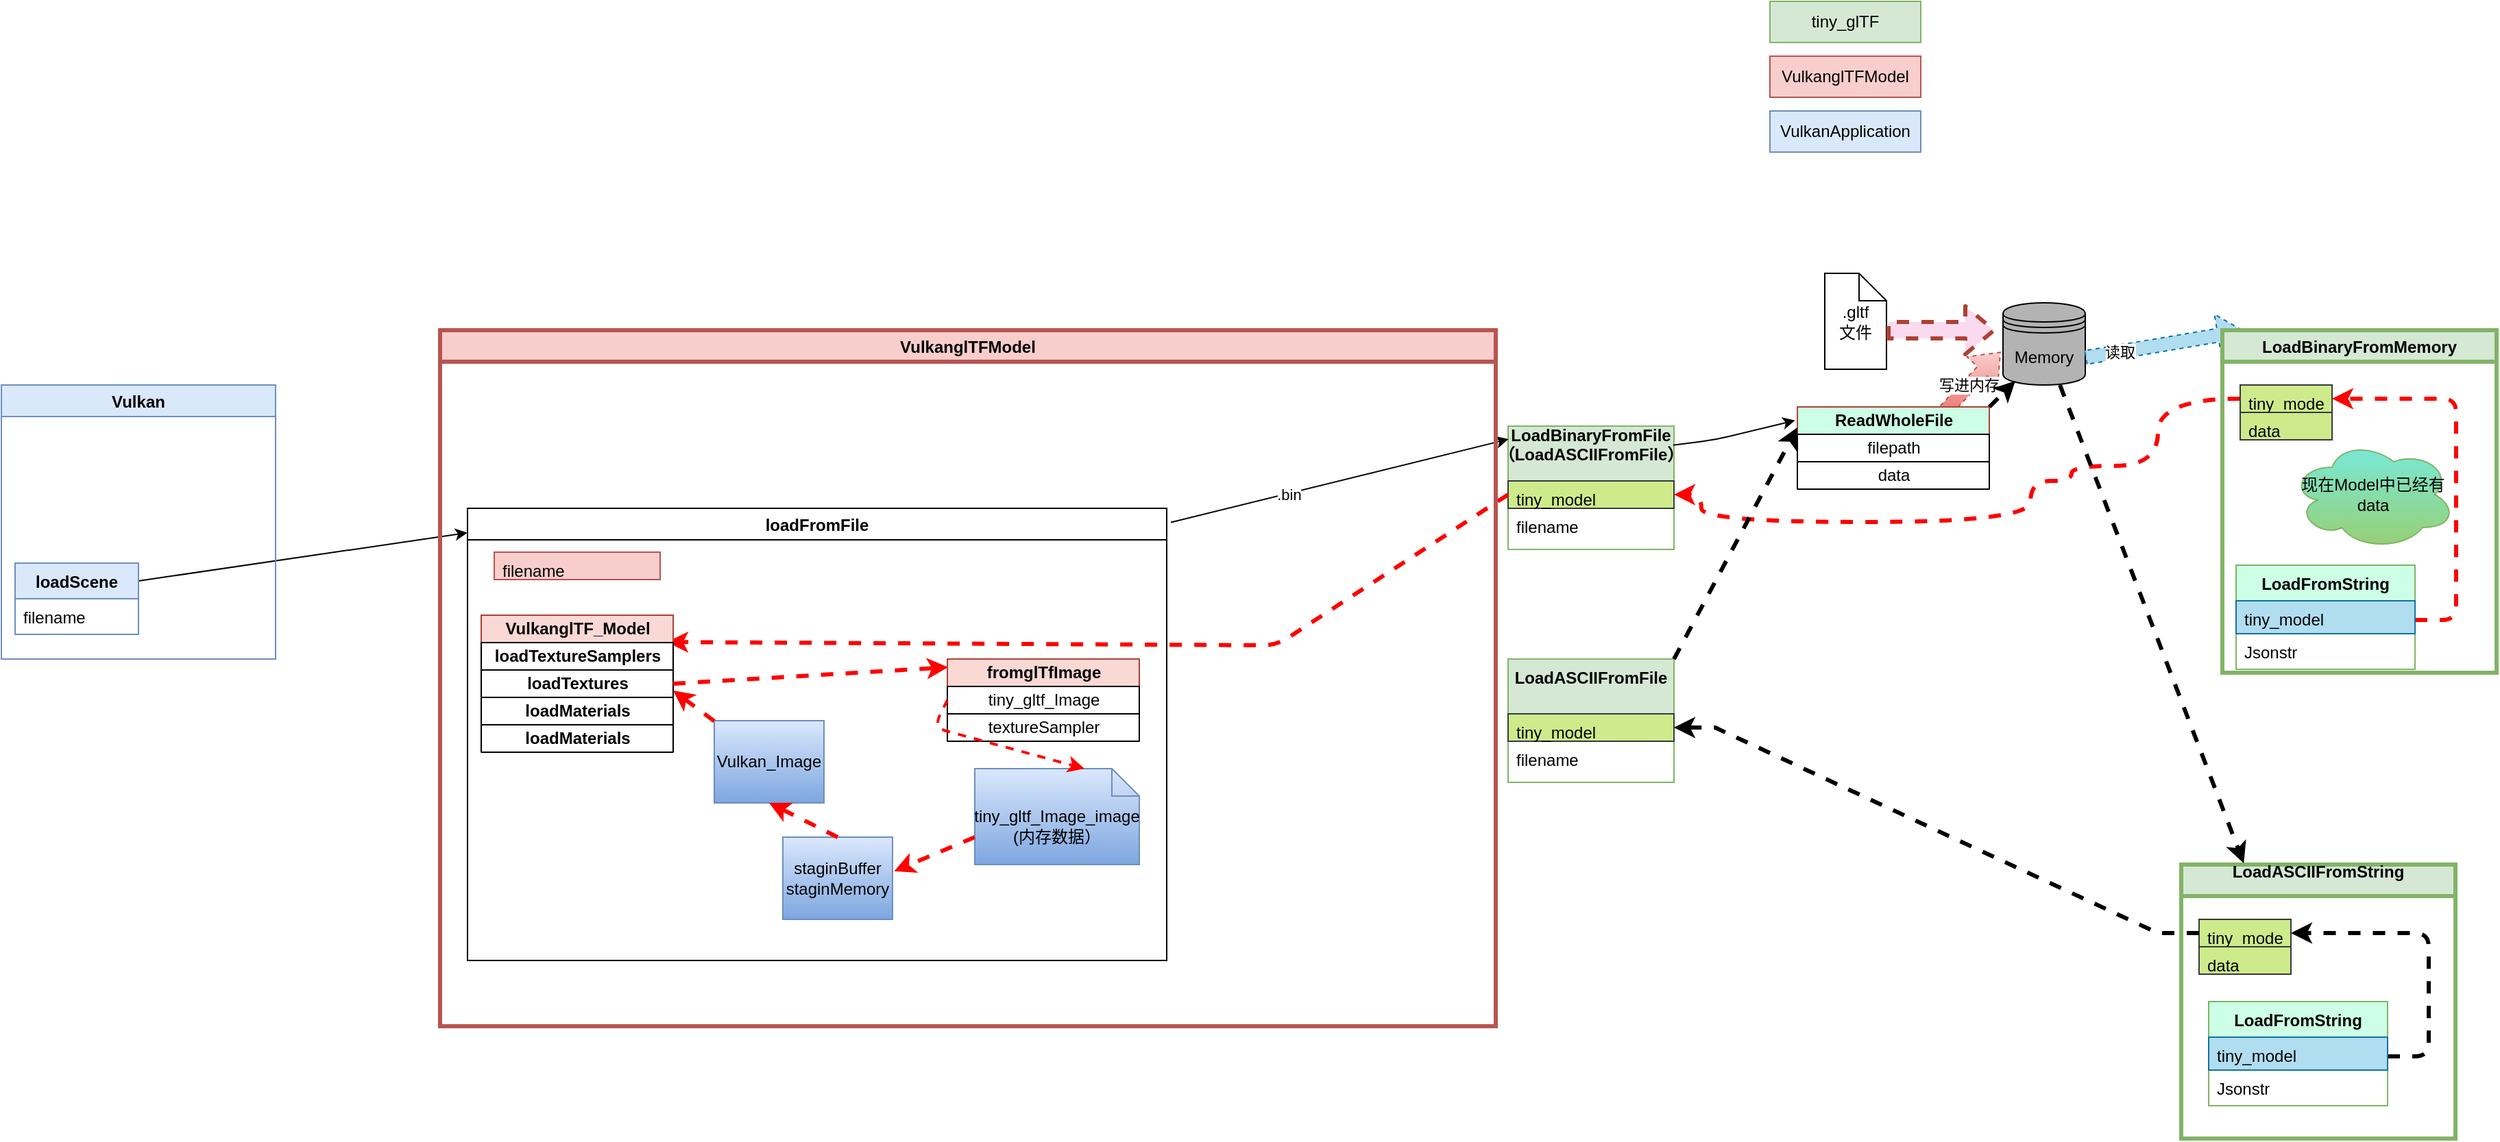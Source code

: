 <mxfile version="13.9.9" type="github">
  <diagram id="CM0YxYGdWrZJXT51vlk3" name="第 1 页">
    <mxGraphModel dx="1761" dy="479" grid="1" gridSize="10" guides="1" tooltips="1" connect="1" arrows="1" fold="1" page="1" pageScale="1" pageWidth="827" pageHeight="1169" math="0" shadow="0">
      <root>
        <mxCell id="0" />
        <mxCell id="1" parent="0" />
        <mxCell id="faCQXywONK161ndu06By-3" value="LoadBinaryFromFile&#xa;（LoadASCIIFromFile）&#xa;" style="swimlane;fontStyle=1;childLayout=stackLayout;horizontal=1;startSize=40;fillColor=#d5e8d4;horizontalStack=0;resizeParent=1;resizeParentMax=0;resizeLast=0;collapsible=1;marginBottom=0;strokeColor=#82b366;" parent="1" vertex="1">
          <mxGeometry x="339" y="310" width="121" height="90" as="geometry">
            <mxRectangle x="310" y="306" width="150" height="30" as="alternateBounds" />
          </mxGeometry>
        </mxCell>
        <mxCell id="faCQXywONK161ndu06By-4" value="tiny_model" style="text;strokeColor=#36393d;fillColor=#cdeb8b;align=left;verticalAlign=top;spacingLeft=4;spacingRight=4;overflow=hidden;rotatable=0;points=[[0,0.5],[1,0.5]];portConstraint=eastwest;" parent="faCQXywONK161ndu06By-3" vertex="1">
          <mxGeometry y="40" width="121" height="20" as="geometry" />
        </mxCell>
        <mxCell id="faCQXywONK161ndu06By-5" value="filename" style="text;strokeColor=none;fillColor=none;align=left;verticalAlign=top;spacingLeft=4;spacingRight=4;overflow=hidden;rotatable=0;points=[[0,0.5],[1,0.5]];portConstraint=eastwest;" parent="faCQXywONK161ndu06By-3" vertex="1">
          <mxGeometry y="60" width="121" height="30" as="geometry" />
        </mxCell>
        <mxCell id="faCQXywONK161ndu06By-13" value="" style="endArrow=classic;html=1;entryX=-0.017;entryY=0.151;entryDx=0;entryDy=0;entryPerimeter=0;exitX=0.995;exitY=0.154;exitDx=0;exitDy=0;exitPerimeter=0;" parent="1" source="faCQXywONK161ndu06By-3" edge="1">
          <mxGeometry width="50" height="50" relative="1" as="geometry">
            <mxPoint x="470" y="310" as="sourcePoint" />
            <mxPoint x="548.3" y="305.852" as="targetPoint" />
            <Array as="points">
              <mxPoint x="490" y="320" />
            </Array>
          </mxGeometry>
        </mxCell>
        <mxCell id="faCQXywONK161ndu06By-18" value="tiny_glTF" style="rounded=0;whiteSpace=wrap;html=1;fillColor=#d5e8d4;strokeColor=#82b366;" parent="1" vertex="1">
          <mxGeometry x="530" width="110" height="30" as="geometry" />
        </mxCell>
        <mxCell id="faCQXywONK161ndu06By-19" value="VulkanglTFModel" style="rounded=0;whiteSpace=wrap;html=1;fillColor=#f8cecc;strokeColor=#b85450;" parent="1" vertex="1">
          <mxGeometry x="530" y="40" width="110" height="30" as="geometry" />
        </mxCell>
        <mxCell id="faCQXywONK161ndu06By-20" value="VulkanApplication" style="rounded=0;whiteSpace=wrap;html=1;fillColor=#dae8fc;strokeColor=#6c8ebf;" parent="1" vertex="1">
          <mxGeometry x="530" y="80" width="110" height="30" as="geometry" />
        </mxCell>
        <mxCell id="faCQXywONK161ndu06By-25" value="" style="endArrow=classic;html=1;entryX=0;entryY=0.054;entryDx=0;entryDy=0;entryPerimeter=0;exitX=1;exitY=0.25;exitDx=0;exitDy=0;" parent="1" source="faCQXywONK161ndu06By-21" target="ajMnAxzSyxpKC6vZ1B0v-7" edge="1">
          <mxGeometry width="50" height="50" relative="1" as="geometry">
            <mxPoint x="120" y="367" as="sourcePoint" />
            <mxPoint x="-149.23" y="176.968" as="targetPoint" />
          </mxGeometry>
        </mxCell>
        <mxCell id="faCQXywONK161ndu06By-26" value="" style="endArrow=classic;html=1;entryX=0.003;entryY=0.106;entryDx=0;entryDy=0;entryPerimeter=0;exitX=1.006;exitY=0.031;exitDx=0;exitDy=0;exitPerimeter=0;" parent="1" source="ajMnAxzSyxpKC6vZ1B0v-7" target="faCQXywONK161ndu06By-3" edge="1">
          <mxGeometry width="50" height="50" relative="1" as="geometry">
            <mxPoint x="-40" y="183.0" as="sourcePoint" />
            <mxPoint x="330" y="283" as="targetPoint" />
          </mxGeometry>
        </mxCell>
        <mxCell id="faCQXywONK161ndu06By-32" value=".bin" style="edgeLabel;html=1;align=center;verticalAlign=middle;resizable=0;points=[];" parent="faCQXywONK161ndu06By-26" vertex="1" connectable="0">
          <mxGeometry x="-0.306" y="-1" relative="1" as="geometry">
            <mxPoint as="offset" />
          </mxGeometry>
        </mxCell>
        <mxCell id="faCQXywONK161ndu06By-33" value="Memory" style="shape=datastore;whiteSpace=wrap;html=1;fillColor=#B3B3B3;" parent="1" vertex="1">
          <mxGeometry x="700" y="220" width="60" height="60" as="geometry" />
        </mxCell>
        <mxCell id="faCQXywONK161ndu06By-34" value="写进内存" style="shape=flexArrow;endArrow=classic;html=1;dashed=1;strokeColor=#b85450;entryX=-0.028;entryY=0.597;entryDx=0;entryDy=0;entryPerimeter=0;exitX=1.021;exitY=0.131;exitDx=0;exitDy=0;exitPerimeter=0;gradientColor=#ea6b66;fillColor=#f8cecc;" parent="1" target="faCQXywONK161ndu06By-33" edge="1">
          <mxGeometry width="50" height="50" relative="1" as="geometry">
            <mxPoint x="652.1" y="304.812" as="sourcePoint" />
            <mxPoint x="700" y="248" as="targetPoint" />
          </mxGeometry>
        </mxCell>
        <mxCell id="faCQXywONK161ndu06By-38" value="" style="shape=flexArrow;endArrow=classic;html=1;dashed=1;strokeColor=#10739e;entryX=0.08;entryY=0.002;entryDx=0;entryDy=0;entryPerimeter=0;fillColor=#b1ddf0;" parent="1" target="ajMnAxzSyxpKC6vZ1B0v-31" edge="1">
          <mxGeometry width="50" height="50" relative="1" as="geometry">
            <mxPoint x="760" y="260" as="sourcePoint" />
            <mxPoint x="799.76" y="297.92" as="targetPoint" />
          </mxGeometry>
        </mxCell>
        <mxCell id="faCQXywONK161ndu06By-39" value="读取" style="edgeLabel;html=1;align=center;verticalAlign=middle;resizable=0;points=[];" parent="faCQXywONK161ndu06By-38" vertex="1" connectable="0">
          <mxGeometry x="-0.565" relative="1" as="geometry">
            <mxPoint as="offset" />
          </mxGeometry>
        </mxCell>
        <mxCell id="faCQXywONK161ndu06By-47" value="" style="endArrow=classic;html=1;dashed=1;strokeColor=#FF0000;exitX=0;exitY=0.5;exitDx=0;exitDy=0;strokeWidth=3;entryX=0.968;entryY=0.196;entryDx=0;entryDy=0;entryPerimeter=0;" parent="1" source="faCQXywONK161ndu06By-4" target="faCQXywONK161ndu06By-42" edge="1">
          <mxGeometry width="50" height="50" relative="1" as="geometry">
            <mxPoint x="100" y="530" as="sourcePoint" />
            <mxPoint x="150" y="480" as="targetPoint" />
            <Array as="points">
              <mxPoint x="170" y="470" />
            </Array>
          </mxGeometry>
        </mxCell>
        <mxCell id="faCQXywONK161ndu06By-53" value=".gltf&lt;br&gt;文件" style="shape=note;size=20;whiteSpace=wrap;html=1;" parent="1" vertex="1">
          <mxGeometry x="570" y="198.5" width="45" height="70" as="geometry" />
        </mxCell>
        <mxCell id="faCQXywONK161ndu06By-61" value="" style="shape=flexArrow;endArrow=classic;html=1;dashed=1;strokeColor=#ae4132;strokeWidth=3;fillColor=#FADAEE;" parent="1" edge="1">
          <mxGeometry width="50" height="50" relative="1" as="geometry">
            <mxPoint x="615" y="240" as="sourcePoint" />
            <mxPoint x="695" y="240" as="targetPoint" />
          </mxGeometry>
        </mxCell>
        <mxCell id="faCQXywONK161ndu06By-82" value="ReadWholeFile" style="swimlane;html=1;childLayout=stackLayout;resizeParent=1;resizeParentMax=0;horizontal=1;startSize=20;horizontalStack=0;strokeColor=#ae4132;fillColor=#CCFFE6;" parent="1" vertex="1">
          <mxGeometry x="550" y="296" width="140" height="60" as="geometry" />
        </mxCell>
        <mxCell id="faCQXywONK161ndu06By-83" value="&lt;span style=&quot;font-weight: 400 ; text-align: left&quot;&gt;filepath&lt;/span&gt;" style="swimlane;html=1;startSize=20;horizontal=0;" parent="faCQXywONK161ndu06By-82" vertex="1" collapsed="1">
          <mxGeometry y="20" width="140" height="20" as="geometry">
            <mxRectangle y="20" width="210" height="120" as="alternateBounds" />
          </mxGeometry>
        </mxCell>
        <mxCell id="faCQXywONK161ndu06By-84" value="&lt;span style=&quot;font-weight: normal&quot;&gt;data&lt;/span&gt;" style="swimlane;html=1;startSize=20;horizontal=0;" parent="faCQXywONK161ndu06By-82" vertex="1" collapsed="1">
          <mxGeometry y="40" width="140" height="20" as="geometry">
            <mxRectangle y="40" width="210" height="120" as="alternateBounds" />
          </mxGeometry>
        </mxCell>
        <mxCell id="faCQXywONK161ndu06By-88" value="" style="endArrow=classic;html=1;dashed=1;edgeStyle=orthogonalEdgeStyle;curved=1;strokeColor=#FF0000;strokeWidth=3;exitX=0;exitY=0.5;exitDx=0;exitDy=0;entryX=1;entryY=0.5;entryDx=0;entryDy=0;" parent="1" source="ajMnAxzSyxpKC6vZ1B0v-32" target="faCQXywONK161ndu06By-4" edge="1">
          <mxGeometry width="50" height="50" relative="1" as="geometry">
            <mxPoint x="790" y="339" as="sourcePoint" />
            <mxPoint x="690" y="344.49" as="targetPoint" />
            <Array as="points">
              <mxPoint x="813" y="339" />
              <mxPoint x="750" y="339" />
              <mxPoint x="750" y="350" />
              <mxPoint x="720" y="350" />
              <mxPoint x="720" y="380" />
              <mxPoint x="480" y="380" />
              <mxPoint x="480" y="360" />
            </Array>
          </mxGeometry>
        </mxCell>
        <mxCell id="ajMnAxzSyxpKC6vZ1B0v-1" value="Vulkan" style="swimlane;fillColor=#dae8fc;strokeColor=#6c8ebf;" vertex="1" parent="1">
          <mxGeometry x="-760" y="280" width="200" height="200" as="geometry" />
        </mxCell>
        <mxCell id="faCQXywONK161ndu06By-21" value="loadScene" style="swimlane;fontStyle=1;childLayout=stackLayout;horizontal=1;startSize=26;fillColor=#dae8fc;horizontalStack=0;resizeParent=1;resizeParentMax=0;resizeLast=0;collapsible=1;marginBottom=0;strokeColor=#6c8ebf;" parent="ajMnAxzSyxpKC6vZ1B0v-1" vertex="1">
          <mxGeometry x="10" y="130" width="90" height="52" as="geometry" />
        </mxCell>
        <mxCell id="faCQXywONK161ndu06By-22" value="filename" style="text;strokeColor=none;fillColor=none;align=left;verticalAlign=top;spacingLeft=4;spacingRight=4;overflow=hidden;rotatable=0;points=[[0,0.5],[1,0.5]];portConstraint=eastwest;" parent="faCQXywONK161ndu06By-21" vertex="1">
          <mxGeometry y="26" width="90" height="26" as="geometry" />
        </mxCell>
        <mxCell id="ajMnAxzSyxpKC6vZ1B0v-2" value="VulkanglTFModel" style="swimlane;startSize=23;fillColor=#f8cecc;strokeColor=#b85450;strokeWidth=3;" vertex="1" parent="1">
          <mxGeometry x="-440" y="240" width="770" height="508" as="geometry">
            <mxRectangle x="-200" y="310" width="130" height="23" as="alternateBounds" />
          </mxGeometry>
        </mxCell>
        <mxCell id="ajMnAxzSyxpKC6vZ1B0v-7" value="loadFromFile" style="swimlane;" vertex="1" parent="ajMnAxzSyxpKC6vZ1B0v-2">
          <mxGeometry x="20" y="130" width="510" height="330" as="geometry" />
        </mxCell>
        <mxCell id="faCQXywONK161ndu06By-42" value="VulkanglTF_Model" style="swimlane;html=1;childLayout=stackLayout;resizeParent=1;resizeParentMax=0;horizontal=1;startSize=20;horizontalStack=0;fillColor=#fad9d5;strokeColor=#ae4132;" parent="ajMnAxzSyxpKC6vZ1B0v-7" vertex="1">
          <mxGeometry x="10" y="78" width="140" height="100" as="geometry">
            <mxRectangle x="10" y="480" width="140" height="20" as="alternateBounds" />
          </mxGeometry>
        </mxCell>
        <mxCell id="faCQXywONK161ndu06By-43" value="loadTextureSamplers" style="swimlane;html=1;startSize=20;horizontal=0;" parent="faCQXywONK161ndu06By-42" vertex="1" collapsed="1">
          <mxGeometry y="20" width="140" height="20" as="geometry">
            <mxRectangle y="20" width="210" height="120" as="alternateBounds" />
          </mxGeometry>
        </mxCell>
        <mxCell id="faCQXywONK161ndu06By-44" value="loadTextures" style="swimlane;html=1;startSize=20;horizontal=0;" parent="faCQXywONK161ndu06By-42" vertex="1" collapsed="1">
          <mxGeometry y="40" width="140" height="20" as="geometry">
            <mxRectangle y="40" width="140" height="120" as="alternateBounds" />
          </mxGeometry>
        </mxCell>
        <mxCell id="faCQXywONK161ndu06By-45" value="loadMaterials" style="swimlane;html=1;startSize=20;horizontal=0;" parent="faCQXywONK161ndu06By-42" vertex="1" collapsed="1">
          <mxGeometry y="60" width="140" height="20" as="geometry">
            <mxRectangle y="60" width="140" height="120" as="alternateBounds" />
          </mxGeometry>
        </mxCell>
        <mxCell id="faCQXywONK161ndu06By-51" value="loadMaterials" style="swimlane;html=1;startSize=20;horizontal=0;" parent="faCQXywONK161ndu06By-42" vertex="1" collapsed="1">
          <mxGeometry y="80" width="140" height="20" as="geometry">
            <mxRectangle y="60" width="140" height="120" as="alternateBounds" />
          </mxGeometry>
        </mxCell>
        <mxCell id="ajMnAxzSyxpKC6vZ1B0v-6" value="filename" style="text;strokeColor=#b85450;fillColor=#f8cecc;align=left;verticalAlign=top;spacingLeft=4;spacingRight=4;overflow=hidden;rotatable=0;points=[[0,0.5],[1,0.5]];portConstraint=eastwest;" vertex="1" parent="ajMnAxzSyxpKC6vZ1B0v-7">
          <mxGeometry x="19.5" y="32" width="121" height="20" as="geometry" />
        </mxCell>
        <mxCell id="faCQXywONK161ndu06By-106" value="Vulkan_Image" style="rounded=0;whiteSpace=wrap;html=1;fillColor=#dae8fc;gradientColor=#7ea6e0;strokeColor=#6c8ebf;" parent="ajMnAxzSyxpKC6vZ1B0v-7" vertex="1">
          <mxGeometry x="180" y="155" width="80" height="60" as="geometry" />
        </mxCell>
        <mxCell id="faCQXywONK161ndu06By-109" value="" style="endArrow=classic;html=1;strokeWidth=3;fillColor=#fff2cc;entryX=1;entryY=0.75;entryDx=0;entryDy=0;gradientColor=#ffd966;dashed=1;strokeColor=#FF0000;" parent="ajMnAxzSyxpKC6vZ1B0v-7" source="faCQXywONK161ndu06By-106" target="faCQXywONK161ndu06By-44" edge="1">
          <mxGeometry width="50" height="50" relative="1" as="geometry">
            <mxPoint x="420" y="170" as="sourcePoint" />
            <mxPoint x="470" y="120" as="targetPoint" />
          </mxGeometry>
        </mxCell>
        <mxCell id="faCQXywONK161ndu06By-100" value="staginBuffer&lt;br&gt;staginMemory" style="rounded=0;whiteSpace=wrap;html=1;fillColor=#dae8fc;gradientColor=#7ea6e0;strokeColor=#6c8ebf;" parent="ajMnAxzSyxpKC6vZ1B0v-7" vertex="1">
          <mxGeometry x="230" y="240" width="80" height="60" as="geometry" />
        </mxCell>
        <mxCell id="faCQXywONK161ndu06By-108" value="" style="endArrow=classic;html=1;strokeWidth=3;fillColor=#fff2cc;entryX=0.5;entryY=1;entryDx=0;entryDy=0;gradientColor=#ffd966;exitX=0.5;exitY=0;exitDx=0;exitDy=0;strokeColor=#FF0000;dashed=1;" parent="ajMnAxzSyxpKC6vZ1B0v-7" source="faCQXywONK161ndu06By-100" target="faCQXywONK161ndu06By-106" edge="1">
          <mxGeometry width="50" height="50" relative="1" as="geometry">
            <mxPoint x="460" y="270" as="sourcePoint" />
            <mxPoint x="510" y="220" as="targetPoint" />
          </mxGeometry>
        </mxCell>
        <mxCell id="faCQXywONK161ndu06By-97" value="&lt;br&gt;tiny_gltf_Image_image&lt;br&gt;(内存数据）" style="shape=note;size=20;whiteSpace=wrap;html=1;fillColor=#dae8fc;gradientColor=#7ea6e0;strokeColor=#6c8ebf;" parent="ajMnAxzSyxpKC6vZ1B0v-7" vertex="1">
          <mxGeometry x="370" y="190" width="120" height="70" as="geometry" />
        </mxCell>
        <mxCell id="faCQXywONK161ndu06By-89" value="fromglTfImage" style="swimlane;html=1;childLayout=stackLayout;resizeParent=1;resizeParentMax=0;horizontal=1;startSize=20;horizontalStack=0;fillColor=#fad9d5;strokeColor=#ae4132;" parent="ajMnAxzSyxpKC6vZ1B0v-7" vertex="1">
          <mxGeometry x="350" y="110" width="140" height="60" as="geometry" />
        </mxCell>
        <mxCell id="faCQXywONK161ndu06By-90" value="&lt;span style=&quot;font-weight: normal&quot;&gt;tiny_gltf_Image&lt;/span&gt;" style="swimlane;html=1;startSize=20;horizontal=0;" parent="faCQXywONK161ndu06By-89" vertex="1" collapsed="1">
          <mxGeometry y="20" width="140" height="20" as="geometry">
            <mxRectangle y="20" width="140" height="120" as="alternateBounds" />
          </mxGeometry>
        </mxCell>
        <mxCell id="faCQXywONK161ndu06By-91" value="&lt;span style=&quot;font-weight: normal&quot;&gt;textureSampler&lt;/span&gt;" style="swimlane;html=1;startSize=20;horizontal=0;" parent="faCQXywONK161ndu06By-89" vertex="1" collapsed="1">
          <mxGeometry y="40" width="140" height="20" as="geometry">
            <mxRectangle y="40" width="210" height="120" as="alternateBounds" />
          </mxGeometry>
        </mxCell>
        <mxCell id="faCQXywONK161ndu06By-105" value="" style="endArrow=classic;html=1;strokeWidth=2;fillColor=#ffcd28;exitX=0;exitY=0.5;exitDx=0;exitDy=0;entryX=0.667;entryY=0;entryDx=0;entryDy=0;entryPerimeter=0;gradientColor=#ffa500;strokeColor=#FF0000;dashed=1;" parent="ajMnAxzSyxpKC6vZ1B0v-7" source="faCQXywONK161ndu06By-90" target="faCQXywONK161ndu06By-97" edge="1">
          <mxGeometry width="50" height="50" relative="1" as="geometry">
            <mxPoint x="740" y="250" as="sourcePoint" />
            <mxPoint x="790" y="200" as="targetPoint" />
            <Array as="points">
              <mxPoint x="340" y="160" />
            </Array>
          </mxGeometry>
        </mxCell>
        <mxCell id="faCQXywONK161ndu06By-94" value="" style="endArrow=classic;html=1;strokeWidth=3;fillColor=#f8cecc;entryX=0.004;entryY=0.1;entryDx=0;entryDy=0;entryPerimeter=0;exitX=1;exitY=0.5;exitDx=0;exitDy=0;gradientColor=#ea6b66;strokeColor=#FF0000;dashed=1;" parent="ajMnAxzSyxpKC6vZ1B0v-7" source="faCQXywONK161ndu06By-44" target="faCQXywONK161ndu06By-89" edge="1">
          <mxGeometry width="50" height="50" relative="1" as="geometry">
            <mxPoint x="560" y="150" as="sourcePoint" />
            <mxPoint x="600" y="100" as="targetPoint" />
          </mxGeometry>
        </mxCell>
        <mxCell id="ajMnAxzSyxpKC6vZ1B0v-9" value="" style="endArrow=classic;html=1;entryX=1.015;entryY=0.415;entryDx=0;entryDy=0;entryPerimeter=0;fillColor=#ffe6cc;strokeWidth=3;strokeColor=#FF0000;dashed=1;" edge="1" parent="ajMnAxzSyxpKC6vZ1B0v-7" target="faCQXywONK161ndu06By-100">
          <mxGeometry width="50" height="50" relative="1" as="geometry">
            <mxPoint x="370" y="240" as="sourcePoint" />
            <mxPoint x="420" y="190" as="targetPoint" />
          </mxGeometry>
        </mxCell>
        <mxCell id="ajMnAxzSyxpKC6vZ1B0v-14" value="LoadASCIIFromFile&#xa;" style="swimlane;fontStyle=1;childLayout=stackLayout;horizontal=1;startSize=40;fillColor=#d5e8d4;horizontalStack=0;resizeParent=1;resizeParentMax=0;resizeLast=0;collapsible=1;marginBottom=0;strokeColor=#82b366;" vertex="1" parent="1">
          <mxGeometry x="339" y="480" width="121" height="90" as="geometry">
            <mxRectangle x="310" y="306" width="150" height="30" as="alternateBounds" />
          </mxGeometry>
        </mxCell>
        <mxCell id="ajMnAxzSyxpKC6vZ1B0v-15" value="tiny_model" style="text;strokeColor=#36393d;fillColor=#cdeb8b;align=left;verticalAlign=top;spacingLeft=4;spacingRight=4;overflow=hidden;rotatable=0;points=[[0,0.5],[1,0.5]];portConstraint=eastwest;" vertex="1" parent="ajMnAxzSyxpKC6vZ1B0v-14">
          <mxGeometry y="40" width="121" height="20" as="geometry" />
        </mxCell>
        <mxCell id="ajMnAxzSyxpKC6vZ1B0v-16" value="filename" style="text;strokeColor=none;fillColor=none;align=left;verticalAlign=top;spacingLeft=4;spacingRight=4;overflow=hidden;rotatable=0;points=[[0,0.5],[1,0.5]];portConstraint=eastwest;" vertex="1" parent="ajMnAxzSyxpKC6vZ1B0v-14">
          <mxGeometry y="60" width="121" height="30" as="geometry" />
        </mxCell>
        <mxCell id="ajMnAxzSyxpKC6vZ1B0v-17" value="" style="endArrow=classic;html=1;strokeWidth=3;entryX=0;entryY=0.25;entryDx=0;entryDy=0;dashed=1;" edge="1" parent="1" target="faCQXywONK161ndu06By-82">
          <mxGeometry width="50" height="50" relative="1" as="geometry">
            <mxPoint x="460" y="480" as="sourcePoint" />
            <mxPoint x="510" y="430" as="targetPoint" />
          </mxGeometry>
        </mxCell>
        <mxCell id="ajMnAxzSyxpKC6vZ1B0v-18" value="" style="endArrow=classic;html=1;strokeWidth=3;entryX=0.15;entryY=0.95;entryDx=0;entryDy=0;dashed=1;entryPerimeter=0;" edge="1" parent="1" target="faCQXywONK161ndu06By-33">
          <mxGeometry width="50" height="50" relative="1" as="geometry">
            <mxPoint x="690" y="296" as="sourcePoint" />
            <mxPoint x="780" y="127" as="targetPoint" />
          </mxGeometry>
        </mxCell>
        <mxCell id="ajMnAxzSyxpKC6vZ1B0v-23" value="LoadASCIIFromString&#xa;" style="swimlane;strokeWidth=3;fillColor=#d5e8d4;strokeColor=#82b366;" vertex="1" parent="1">
          <mxGeometry x="830" y="630" width="200" height="200" as="geometry" />
        </mxCell>
        <mxCell id="ajMnAxzSyxpKC6vZ1B0v-20" value="tiny_model" style="text;strokeColor=#36393d;fillColor=#cdeb8b;align=left;verticalAlign=top;spacingLeft=4;spacingRight=4;overflow=hidden;rotatable=0;points=[[0,0.5],[1,0.5]];portConstraint=eastwest;" vertex="1" parent="ajMnAxzSyxpKC6vZ1B0v-23">
          <mxGeometry x="13" y="40" width="67" height="20" as="geometry" />
        </mxCell>
        <mxCell id="ajMnAxzSyxpKC6vZ1B0v-24" value="data" style="text;strokeColor=#36393d;fillColor=#cdeb8b;align=left;verticalAlign=top;spacingLeft=4;spacingRight=4;overflow=hidden;rotatable=0;points=[[0,0.5],[1,0.5]];portConstraint=eastwest;" vertex="1" parent="ajMnAxzSyxpKC6vZ1B0v-23">
          <mxGeometry x="13" y="60" width="67" height="20" as="geometry" />
        </mxCell>
        <mxCell id="ajMnAxzSyxpKC6vZ1B0v-26" value="LoadFromString" style="swimlane;fontStyle=1;childLayout=stackLayout;horizontal=1;startSize=26;horizontalStack=0;resizeParent=1;resizeParentMax=0;resizeLast=0;collapsible=1;marginBottom=0;strokeColor=#82b366;fillColor=#CCFFE6;" vertex="1" parent="ajMnAxzSyxpKC6vZ1B0v-23">
          <mxGeometry x="20" y="100" width="130.5" height="76" as="geometry" />
        </mxCell>
        <mxCell id="ajMnAxzSyxpKC6vZ1B0v-29" value="" style="endArrow=classic;html=1;dashed=1;strokeColor=#000000;strokeWidth=3;entryX=1;entryY=0.5;entryDx=0;entryDy=0;edgeStyle=entityRelationEdgeStyle;" edge="1" parent="ajMnAxzSyxpKC6vZ1B0v-26" target="ajMnAxzSyxpKC6vZ1B0v-20">
          <mxGeometry width="50" height="50" relative="1" as="geometry">
            <mxPoint x="130.5" y="40" as="sourcePoint" />
            <mxPoint x="180.5" y="-10" as="targetPoint" />
          </mxGeometry>
        </mxCell>
        <mxCell id="ajMnAxzSyxpKC6vZ1B0v-27" value="tiny_model" style="text;strokeColor=#10739e;fillColor=#b1ddf0;align=left;verticalAlign=top;spacingLeft=4;spacingRight=4;overflow=hidden;rotatable=0;points=[[0,0.5],[1,0.5]];portConstraint=eastwest;" vertex="1" parent="ajMnAxzSyxpKC6vZ1B0v-26">
          <mxGeometry y="26" width="130.5" height="24" as="geometry" />
        </mxCell>
        <mxCell id="ajMnAxzSyxpKC6vZ1B0v-28" value="Jsonstr" style="text;strokeColor=none;fillColor=none;align=left;verticalAlign=top;spacingLeft=4;spacingRight=4;overflow=hidden;rotatable=0;points=[[0,0.5],[1,0.5]];portConstraint=eastwest;" vertex="1" parent="ajMnAxzSyxpKC6vZ1B0v-26">
          <mxGeometry y="50" width="130.5" height="26" as="geometry" />
        </mxCell>
        <mxCell id="ajMnAxzSyxpKC6vZ1B0v-22" value="" style="endArrow=classic;html=1;strokeWidth=3;entryX=0.228;entryY=-0.005;entryDx=0;entryDy=0;dashed=1;entryPerimeter=0;" edge="1" parent="1" source="faCQXywONK161ndu06By-33" target="ajMnAxzSyxpKC6vZ1B0v-23">
          <mxGeometry width="50" height="50" relative="1" as="geometry">
            <mxPoint x="763" y="315" as="sourcePoint" />
            <mxPoint x="823" y="485" as="targetPoint" />
          </mxGeometry>
        </mxCell>
        <mxCell id="ajMnAxzSyxpKC6vZ1B0v-30" style="edgeStyle=entityRelationEdgeStyle;rounded=0;orthogonalLoop=1;jettySize=auto;html=1;entryX=1;entryY=0.5;entryDx=0;entryDy=0;dashed=1;strokeColor=#000000;strokeWidth=3;" edge="1" parent="1" source="ajMnAxzSyxpKC6vZ1B0v-20" target="ajMnAxzSyxpKC6vZ1B0v-15">
          <mxGeometry relative="1" as="geometry" />
        </mxCell>
        <mxCell id="ajMnAxzSyxpKC6vZ1B0v-31" value="LoadBinaryFromMemory" style="swimlane;strokeWidth=3;fillColor=#d5e8d4;strokeColor=#82b366;" vertex="1" parent="1">
          <mxGeometry x="860" y="240" width="200" height="250" as="geometry" />
        </mxCell>
        <mxCell id="ajMnAxzSyxpKC6vZ1B0v-32" value="tiny_model" style="text;strokeColor=#36393d;fillColor=#cdeb8b;align=left;verticalAlign=top;spacingLeft=4;spacingRight=4;overflow=hidden;rotatable=0;points=[[0,0.5],[1,0.5]];portConstraint=eastwest;" vertex="1" parent="ajMnAxzSyxpKC6vZ1B0v-31">
          <mxGeometry x="13" y="40" width="67" height="20" as="geometry" />
        </mxCell>
        <mxCell id="ajMnAxzSyxpKC6vZ1B0v-33" value="data" style="text;strokeColor=#36393d;fillColor=#cdeb8b;align=left;verticalAlign=top;spacingLeft=4;spacingRight=4;overflow=hidden;rotatable=0;points=[[0,0.5],[1,0.5]];portConstraint=eastwest;" vertex="1" parent="ajMnAxzSyxpKC6vZ1B0v-31">
          <mxGeometry x="13" y="60" width="67" height="20" as="geometry" />
        </mxCell>
        <mxCell id="ajMnAxzSyxpKC6vZ1B0v-34" value="LoadFromString" style="swimlane;fontStyle=1;childLayout=stackLayout;horizontal=1;startSize=26;horizontalStack=0;resizeParent=1;resizeParentMax=0;resizeLast=0;collapsible=1;marginBottom=0;strokeColor=#82b366;fillColor=#CCFFE6;" vertex="1" parent="ajMnAxzSyxpKC6vZ1B0v-31">
          <mxGeometry x="10" y="171.5" width="130.5" height="76" as="geometry" />
        </mxCell>
        <mxCell id="ajMnAxzSyxpKC6vZ1B0v-35" value="" style="endArrow=classic;html=1;dashed=1;strokeWidth=3;entryX=1;entryY=0.5;entryDx=0;entryDy=0;edgeStyle=entityRelationEdgeStyle;strokeColor=#FF0000;" edge="1" parent="ajMnAxzSyxpKC6vZ1B0v-34" target="ajMnAxzSyxpKC6vZ1B0v-32">
          <mxGeometry width="50" height="50" relative="1" as="geometry">
            <mxPoint x="130.5" y="40" as="sourcePoint" />
            <mxPoint x="180.5" y="-10" as="targetPoint" />
          </mxGeometry>
        </mxCell>
        <mxCell id="ajMnAxzSyxpKC6vZ1B0v-36" value="tiny_model" style="text;strokeColor=#10739e;fillColor=#b1ddf0;align=left;verticalAlign=top;spacingLeft=4;spacingRight=4;overflow=hidden;rotatable=0;points=[[0,0.5],[1,0.5]];portConstraint=eastwest;" vertex="1" parent="ajMnAxzSyxpKC6vZ1B0v-34">
          <mxGeometry y="26" width="130.5" height="24" as="geometry" />
        </mxCell>
        <mxCell id="ajMnAxzSyxpKC6vZ1B0v-37" value="Jsonstr" style="text;strokeColor=none;fillColor=none;align=left;verticalAlign=top;spacingLeft=4;spacingRight=4;overflow=hidden;rotatable=0;points=[[0,0.5],[1,0.5]];portConstraint=eastwest;" vertex="1" parent="ajMnAxzSyxpKC6vZ1B0v-34">
          <mxGeometry y="50" width="130.5" height="26" as="geometry" />
        </mxCell>
        <mxCell id="faCQXywONK161ndu06By-40" value="现在Model中已经有data" style="ellipse;shape=cloud;whiteSpace=wrap;html=1;gradientColor=#97d077;strokeColor=#82b366;fillColor=#79E8D5;" parent="ajMnAxzSyxpKC6vZ1B0v-31" vertex="1">
          <mxGeometry x="50" y="80" width="120" height="80" as="geometry" />
        </mxCell>
      </root>
    </mxGraphModel>
  </diagram>
</mxfile>
